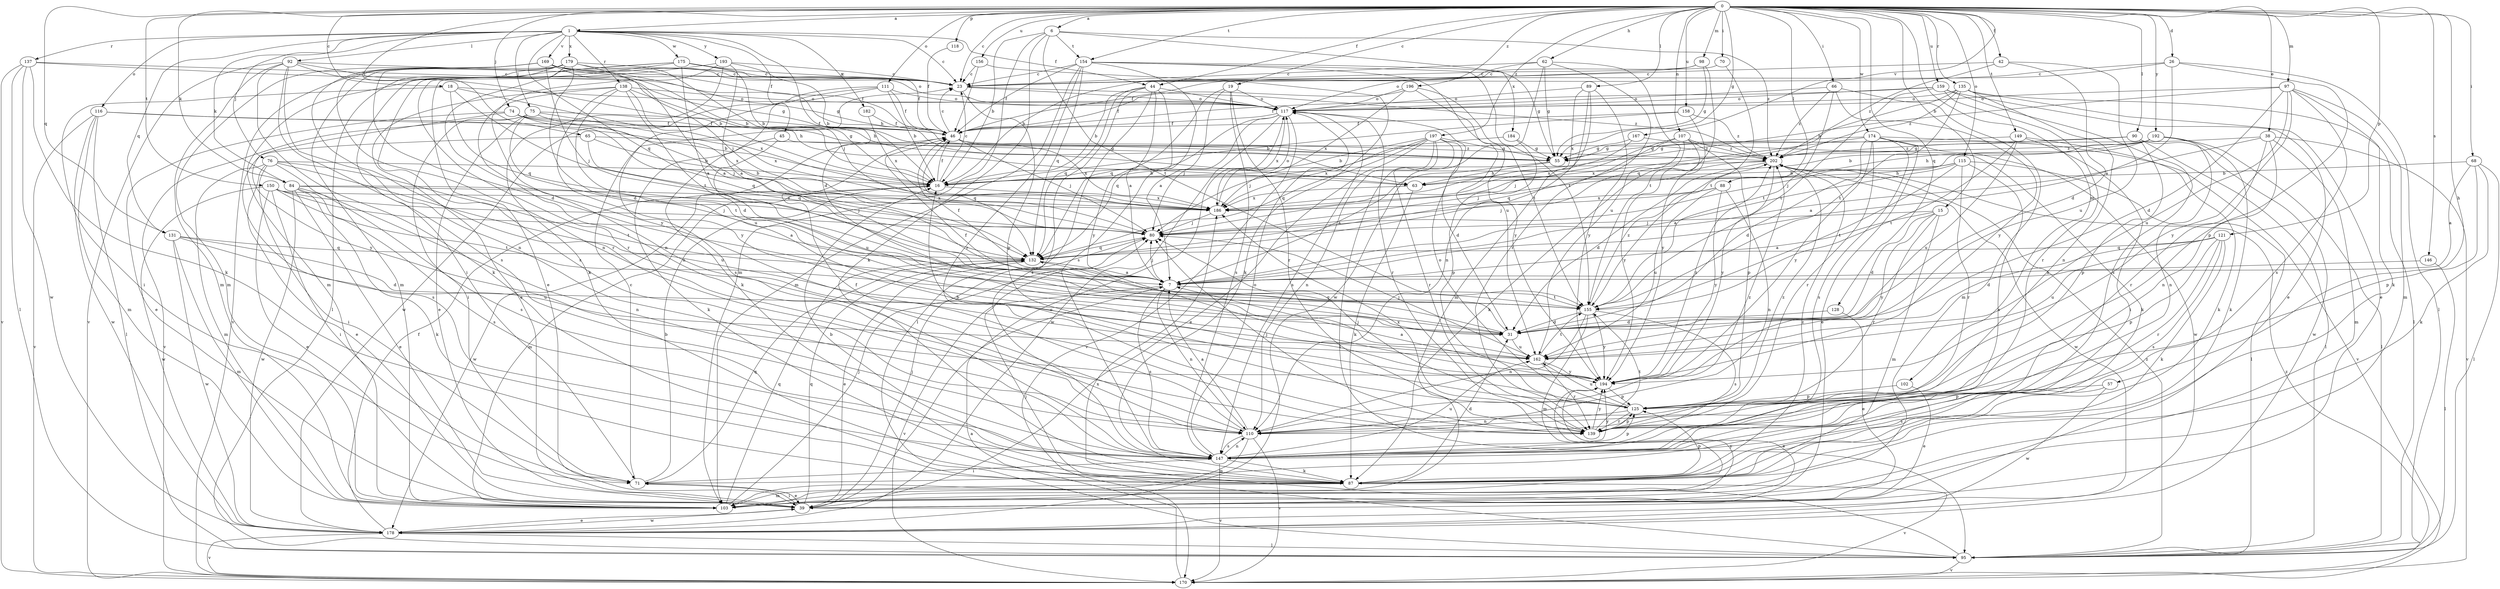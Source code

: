 strict digraph  {
0;
1;
6;
7;
15;
16;
18;
19;
23;
26;
31;
38;
39;
42;
44;
45;
46;
55;
57;
62;
63;
65;
66;
68;
70;
71;
74;
75;
76;
80;
84;
87;
88;
89;
90;
92;
95;
97;
98;
102;
103;
107;
110;
111;
115;
116;
117;
118;
121;
125;
128;
131;
132;
135;
137;
138;
139;
146;
147;
149;
150;
154;
155;
156;
158;
159;
162;
167;
169;
170;
174;
175;
178;
179;
182;
184;
186;
192;
193;
194;
196;
197;
202;
0 -> 1  [label=a];
0 -> 6  [label=a];
0 -> 15  [label=b];
0 -> 18  [label=c];
0 -> 19  [label=c];
0 -> 23  [label=c];
0 -> 26  [label=d];
0 -> 38  [label=e];
0 -> 42  [label=f];
0 -> 44  [label=f];
0 -> 55  [label=g];
0 -> 57  [label=h];
0 -> 62  [label=h];
0 -> 65  [label=i];
0 -> 66  [label=i];
0 -> 68  [label=i];
0 -> 70  [label=i];
0 -> 74  [label=j];
0 -> 84  [label=k];
0 -> 88  [label=l];
0 -> 89  [label=l];
0 -> 90  [label=l];
0 -> 97  [label=m];
0 -> 98  [label=m];
0 -> 102  [label=m];
0 -> 107  [label=n];
0 -> 111  [label=o];
0 -> 115  [label=o];
0 -> 118  [label=p];
0 -> 121  [label=p];
0 -> 128  [label=q];
0 -> 131  [label=q];
0 -> 135  [label=r];
0 -> 146  [label=s];
0 -> 149  [label=t];
0 -> 150  [label=t];
0 -> 154  [label=t];
0 -> 156  [label=u];
0 -> 158  [label=u];
0 -> 159  [label=u];
0 -> 167  [label=v];
0 -> 174  [label=w];
0 -> 192  [label=y];
0 -> 196  [label=z];
0 -> 197  [label=z];
1 -> 23  [label=c];
1 -> 31  [label=d];
1 -> 44  [label=f];
1 -> 45  [label=f];
1 -> 75  [label=j];
1 -> 76  [label=j];
1 -> 84  [label=k];
1 -> 92  [label=l];
1 -> 116  [label=o];
1 -> 131  [label=q];
1 -> 132  [label=q];
1 -> 137  [label=r];
1 -> 138  [label=r];
1 -> 169  [label=v];
1 -> 175  [label=w];
1 -> 179  [label=x];
1 -> 182  [label=x];
1 -> 193  [label=y];
6 -> 16  [label=b];
6 -> 87  [label=k];
6 -> 103  [label=m];
6 -> 154  [label=t];
6 -> 155  [label=t];
6 -> 184  [label=x];
6 -> 202  [label=z];
7 -> 46  [label=f];
7 -> 80  [label=j];
7 -> 110  [label=n];
7 -> 147  [label=s];
7 -> 155  [label=t];
7 -> 170  [label=v];
15 -> 7  [label=a];
15 -> 31  [label=d];
15 -> 80  [label=j];
15 -> 103  [label=m];
15 -> 139  [label=r];
15 -> 194  [label=y];
16 -> 23  [label=c];
16 -> 46  [label=f];
16 -> 103  [label=m];
16 -> 178  [label=w];
16 -> 186  [label=x];
18 -> 63  [label=h];
18 -> 71  [label=i];
18 -> 80  [label=j];
18 -> 117  [label=o];
18 -> 132  [label=q];
19 -> 7  [label=a];
19 -> 117  [label=o];
19 -> 132  [label=q];
19 -> 139  [label=r];
19 -> 147  [label=s];
23 -> 117  [label=o];
23 -> 125  [label=p];
23 -> 202  [label=z];
26 -> 7  [label=a];
26 -> 23  [label=c];
26 -> 46  [label=f];
26 -> 95  [label=l];
26 -> 125  [label=p];
31 -> 46  [label=f];
31 -> 132  [label=q];
31 -> 162  [label=u];
38 -> 7  [label=a];
38 -> 55  [label=g];
38 -> 103  [label=m];
38 -> 110  [label=n];
38 -> 139  [label=r];
38 -> 170  [label=v];
39 -> 71  [label=i];
39 -> 80  [label=j];
39 -> 117  [label=o];
39 -> 132  [label=q];
39 -> 178  [label=w];
42 -> 23  [label=c];
42 -> 31  [label=d];
42 -> 162  [label=u];
42 -> 202  [label=z];
44 -> 7  [label=a];
44 -> 16  [label=b];
44 -> 95  [label=l];
44 -> 117  [label=o];
44 -> 132  [label=q];
44 -> 147  [label=s];
44 -> 194  [label=y];
45 -> 55  [label=g];
45 -> 87  [label=k];
45 -> 162  [label=u];
46 -> 23  [label=c];
46 -> 80  [label=j];
46 -> 132  [label=q];
46 -> 186  [label=x];
46 -> 202  [label=z];
55 -> 7  [label=a];
55 -> 63  [label=h];
57 -> 125  [label=p];
57 -> 147  [label=s];
57 -> 178  [label=w];
62 -> 16  [label=b];
62 -> 23  [label=c];
62 -> 55  [label=g];
62 -> 139  [label=r];
62 -> 162  [label=u];
62 -> 178  [label=w];
63 -> 87  [label=k];
63 -> 186  [label=x];
65 -> 16  [label=b];
65 -> 132  [label=q];
65 -> 147  [label=s];
65 -> 202  [label=z];
66 -> 103  [label=m];
66 -> 117  [label=o];
66 -> 155  [label=t];
66 -> 194  [label=y];
66 -> 202  [label=z];
68 -> 7  [label=a];
68 -> 16  [label=b];
68 -> 87  [label=k];
68 -> 95  [label=l];
68 -> 125  [label=p];
70 -> 23  [label=c];
70 -> 155  [label=t];
71 -> 16  [label=b];
71 -> 23  [label=c];
71 -> 39  [label=e];
71 -> 132  [label=q];
74 -> 39  [label=e];
74 -> 46  [label=f];
74 -> 55  [label=g];
74 -> 132  [label=q];
74 -> 186  [label=x];
74 -> 194  [label=y];
75 -> 39  [label=e];
75 -> 46  [label=f];
75 -> 71  [label=i];
75 -> 80  [label=j];
75 -> 155  [label=t];
75 -> 170  [label=v];
75 -> 186  [label=x];
76 -> 16  [label=b];
76 -> 39  [label=e];
76 -> 71  [label=i];
76 -> 103  [label=m];
76 -> 147  [label=s];
76 -> 155  [label=t];
76 -> 162  [label=u];
80 -> 132  [label=q];
84 -> 39  [label=e];
84 -> 80  [label=j];
84 -> 87  [label=k];
84 -> 110  [label=n];
84 -> 147  [label=s];
84 -> 178  [label=w];
84 -> 186  [label=x];
87 -> 16  [label=b];
87 -> 31  [label=d];
87 -> 103  [label=m];
87 -> 125  [label=p];
87 -> 170  [label=v];
87 -> 202  [label=z];
88 -> 80  [label=j];
88 -> 110  [label=n];
88 -> 162  [label=u];
88 -> 186  [label=x];
88 -> 194  [label=y];
89 -> 103  [label=m];
89 -> 110  [label=n];
89 -> 117  [label=o];
89 -> 186  [label=x];
89 -> 194  [label=y];
90 -> 55  [label=g];
90 -> 95  [label=l];
90 -> 125  [label=p];
90 -> 178  [label=w];
90 -> 202  [label=z];
92 -> 16  [label=b];
92 -> 23  [label=c];
92 -> 55  [label=g];
92 -> 87  [label=k];
92 -> 103  [label=m];
92 -> 110  [label=n];
92 -> 147  [label=s];
92 -> 170  [label=v];
95 -> 80  [label=j];
95 -> 170  [label=v];
95 -> 186  [label=x];
95 -> 202  [label=z];
97 -> 31  [label=d];
97 -> 63  [label=h];
97 -> 87  [label=k];
97 -> 103  [label=m];
97 -> 117  [label=o];
97 -> 147  [label=s];
97 -> 162  [label=u];
97 -> 194  [label=y];
98 -> 23  [label=c];
98 -> 55  [label=g];
98 -> 117  [label=o];
98 -> 155  [label=t];
102 -> 39  [label=e];
102 -> 125  [label=p];
103 -> 80  [label=j];
103 -> 132  [label=q];
103 -> 194  [label=y];
107 -> 80  [label=j];
107 -> 87  [label=k];
107 -> 125  [label=p];
107 -> 132  [label=q];
107 -> 194  [label=y];
107 -> 202  [label=z];
110 -> 7  [label=a];
110 -> 46  [label=f];
110 -> 103  [label=m];
110 -> 147  [label=s];
110 -> 170  [label=v];
110 -> 202  [label=z];
111 -> 16  [label=b];
111 -> 46  [label=f];
111 -> 87  [label=k];
111 -> 117  [label=o];
111 -> 147  [label=s];
111 -> 178  [label=w];
115 -> 7  [label=a];
115 -> 16  [label=b];
115 -> 63  [label=h];
115 -> 95  [label=l];
115 -> 139  [label=r];
115 -> 147  [label=s];
115 -> 155  [label=t];
116 -> 16  [label=b];
116 -> 46  [label=f];
116 -> 95  [label=l];
116 -> 103  [label=m];
116 -> 170  [label=v];
116 -> 178  [label=w];
117 -> 46  [label=f];
117 -> 80  [label=j];
117 -> 132  [label=q];
117 -> 139  [label=r];
117 -> 147  [label=s];
117 -> 170  [label=v];
117 -> 178  [label=w];
117 -> 186  [label=x];
118 -> 46  [label=f];
121 -> 31  [label=d];
121 -> 87  [label=k];
121 -> 125  [label=p];
121 -> 132  [label=q];
121 -> 139  [label=r];
121 -> 147  [label=s];
121 -> 162  [label=u];
125 -> 16  [label=b];
125 -> 80  [label=j];
125 -> 110  [label=n];
125 -> 117  [label=o];
125 -> 139  [label=r];
125 -> 162  [label=u];
128 -> 31  [label=d];
128 -> 39  [label=e];
131 -> 31  [label=d];
131 -> 103  [label=m];
131 -> 132  [label=q];
131 -> 162  [label=u];
131 -> 178  [label=w];
132 -> 7  [label=a];
132 -> 39  [label=e];
135 -> 39  [label=e];
135 -> 95  [label=l];
135 -> 110  [label=n];
135 -> 117  [label=o];
135 -> 132  [label=q];
135 -> 155  [label=t];
135 -> 202  [label=z];
137 -> 23  [label=c];
137 -> 55  [label=g];
137 -> 87  [label=k];
137 -> 95  [label=l];
137 -> 170  [label=v];
137 -> 178  [label=w];
138 -> 31  [label=d];
138 -> 39  [label=e];
138 -> 63  [label=h];
138 -> 110  [label=n];
138 -> 117  [label=o];
138 -> 162  [label=u];
138 -> 186  [label=x];
138 -> 194  [label=y];
139 -> 80  [label=j];
139 -> 125  [label=p];
139 -> 155  [label=t];
139 -> 186  [label=x];
139 -> 194  [label=y];
139 -> 202  [label=z];
146 -> 7  [label=a];
146 -> 95  [label=l];
147 -> 71  [label=i];
147 -> 87  [label=k];
147 -> 110  [label=n];
147 -> 117  [label=o];
147 -> 125  [label=p];
147 -> 162  [label=u];
147 -> 170  [label=v];
147 -> 194  [label=y];
149 -> 55  [label=g];
149 -> 71  [label=i];
149 -> 87  [label=k];
149 -> 155  [label=t];
149 -> 162  [label=u];
150 -> 7  [label=a];
150 -> 39  [label=e];
150 -> 71  [label=i];
150 -> 80  [label=j];
150 -> 155  [label=t];
150 -> 178  [label=w];
150 -> 186  [label=x];
154 -> 23  [label=c];
154 -> 46  [label=f];
154 -> 55  [label=g];
154 -> 103  [label=m];
154 -> 132  [label=q];
154 -> 139  [label=r];
154 -> 147  [label=s];
154 -> 155  [label=t];
154 -> 162  [label=u];
155 -> 31  [label=d];
155 -> 103  [label=m];
155 -> 110  [label=n];
155 -> 147  [label=s];
155 -> 194  [label=y];
155 -> 202  [label=z];
156 -> 23  [label=c];
156 -> 46  [label=f];
156 -> 87  [label=k];
158 -> 16  [label=b];
158 -> 46  [label=f];
158 -> 194  [label=y];
158 -> 202  [label=z];
159 -> 39  [label=e];
159 -> 46  [label=f];
159 -> 117  [label=o];
159 -> 139  [label=r];
159 -> 147  [label=s];
159 -> 155  [label=t];
162 -> 80  [label=j];
162 -> 139  [label=r];
162 -> 155  [label=t];
162 -> 194  [label=y];
167 -> 55  [label=g];
167 -> 87  [label=k];
167 -> 186  [label=x];
169 -> 16  [label=b];
169 -> 23  [label=c];
169 -> 31  [label=d];
169 -> 46  [label=f];
169 -> 63  [label=h];
169 -> 80  [label=j];
169 -> 103  [label=m];
169 -> 110  [label=n];
169 -> 117  [label=o];
169 -> 139  [label=r];
169 -> 155  [label=t];
170 -> 7  [label=a];
170 -> 202  [label=z];
174 -> 31  [label=d];
174 -> 39  [label=e];
174 -> 55  [label=g];
174 -> 139  [label=r];
174 -> 147  [label=s];
174 -> 170  [label=v];
174 -> 178  [label=w];
174 -> 186  [label=x];
174 -> 194  [label=y];
175 -> 7  [label=a];
175 -> 16  [label=b];
175 -> 23  [label=c];
175 -> 46  [label=f];
175 -> 103  [label=m];
175 -> 139  [label=r];
175 -> 147  [label=s];
178 -> 39  [label=e];
178 -> 46  [label=f];
178 -> 95  [label=l];
178 -> 170  [label=v];
179 -> 7  [label=a];
179 -> 23  [label=c];
179 -> 31  [label=d];
179 -> 71  [label=i];
179 -> 80  [label=j];
179 -> 95  [label=l];
179 -> 103  [label=m];
179 -> 170  [label=v];
179 -> 194  [label=y];
182 -> 46  [label=f];
182 -> 186  [label=x];
184 -> 55  [label=g];
184 -> 80  [label=j];
184 -> 125  [label=p];
186 -> 80  [label=j];
186 -> 117  [label=o];
192 -> 16  [label=b];
192 -> 63  [label=h];
192 -> 80  [label=j];
192 -> 87  [label=k];
192 -> 95  [label=l];
192 -> 110  [label=n];
192 -> 202  [label=z];
193 -> 7  [label=a];
193 -> 16  [label=b];
193 -> 23  [label=c];
193 -> 39  [label=e];
193 -> 87  [label=k];
193 -> 110  [label=n];
194 -> 7  [label=a];
194 -> 39  [label=e];
194 -> 125  [label=p];
194 -> 202  [label=z];
196 -> 46  [label=f];
196 -> 117  [label=o];
196 -> 155  [label=t];
196 -> 186  [label=x];
196 -> 194  [label=y];
197 -> 16  [label=b];
197 -> 31  [label=d];
197 -> 39  [label=e];
197 -> 55  [label=g];
197 -> 95  [label=l];
197 -> 110  [label=n];
197 -> 132  [label=q];
197 -> 139  [label=r];
197 -> 186  [label=x];
202 -> 16  [label=b];
202 -> 31  [label=d];
202 -> 80  [label=j];
202 -> 178  [label=w];
202 -> 194  [label=y];
}

